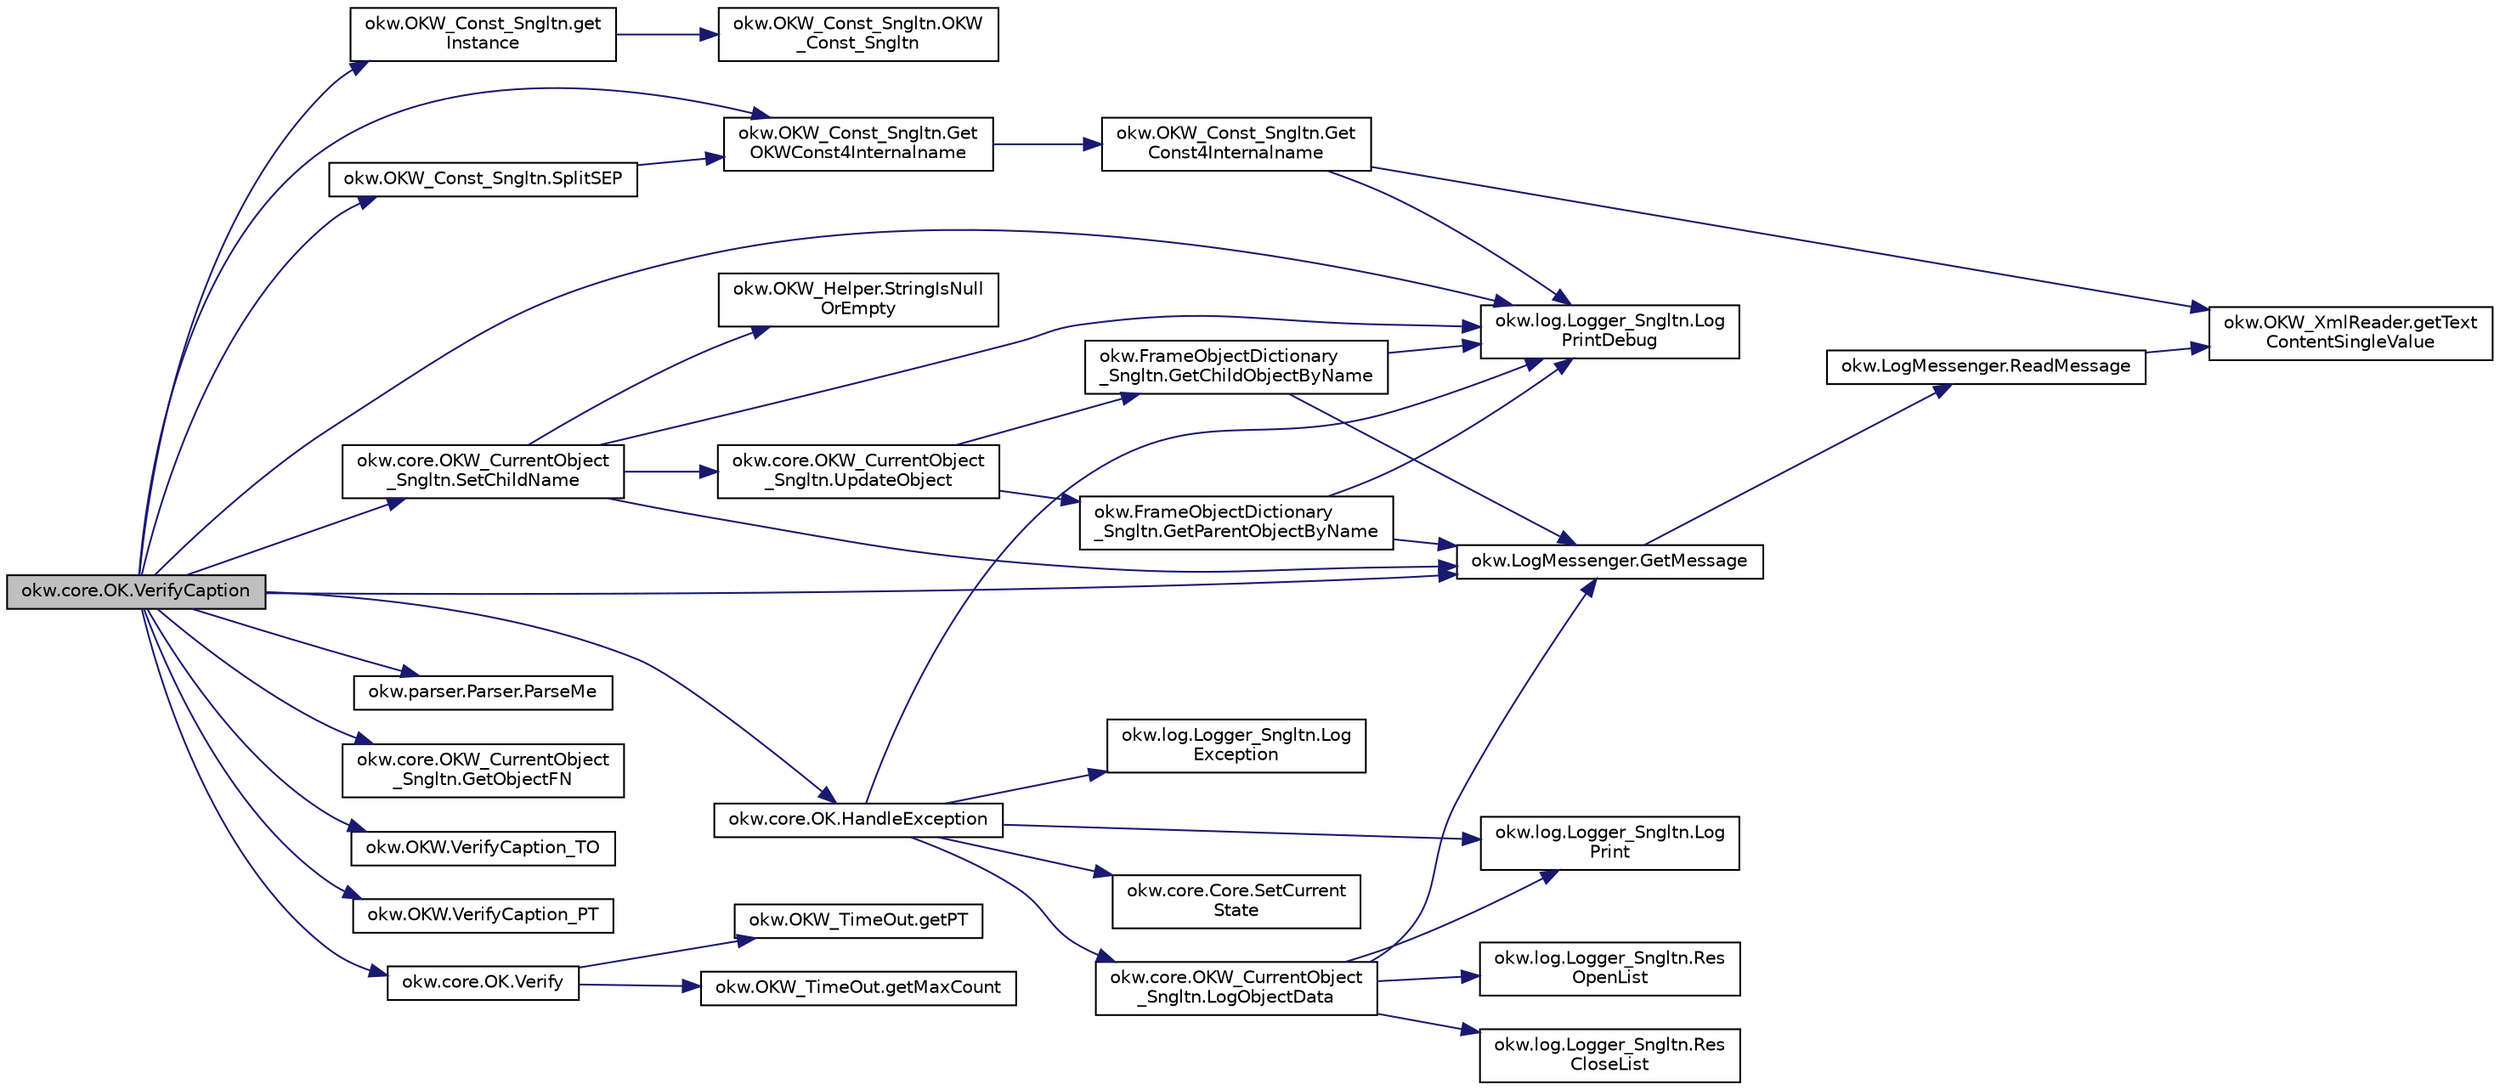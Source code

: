 digraph "okw.core.OK.VerifyCaption"
{
 // INTERACTIVE_SVG=YES
  edge [fontname="Helvetica",fontsize="10",labelfontname="Helvetica",labelfontsize="10"];
  node [fontname="Helvetica",fontsize="10",shape=record];
  rankdir="LR";
  Node854 [label="okw.core.OK.VerifyCaption",height=0.2,width=0.4,color="black", fillcolor="grey75", style="filled", fontcolor="black"];
  Node854 -> Node855 [color="midnightblue",fontsize="10",style="solid",fontname="Helvetica"];
  Node855 [label="okw.OKW_Const_Sngltn.get\lInstance",height=0.2,width=0.4,color="black", fillcolor="white", style="filled",URL="$classokw_1_1_o_k_w___const___sngltn.html#afdb8f095b58cbd870dbb8eb353e3b0bf",tooltip="Holt die einzige Instanz dieser Klasse. "];
  Node855 -> Node856 [color="midnightblue",fontsize="10",style="solid",fontname="Helvetica"];
  Node856 [label="okw.OKW_Const_Sngltn.OKW\l_Const_Sngltn",height=0.2,width=0.4,color="black", fillcolor="white", style="filled",URL="$classokw_1_1_o_k_w___const___sngltn.html#a8404c43fc549df30d37c369c7d6e89ae",tooltip="Privater Konstruktor ohne Parameter im Entwurfsmuster Singelton initialisiert die Klasse OKW_Const..."];
  Node854 -> Node857 [color="midnightblue",fontsize="10",style="solid",fontname="Helvetica"];
  Node857 [label="okw.OKW_Const_Sngltn.Get\lOKWConst4Internalname",height=0.2,width=0.4,color="black", fillcolor="white", style="filled",URL="$classokw_1_1_o_k_w___const___sngltn.html#a02c05c79f7ea6e862a81a64ce23941fd",tooltip="Methode ermittelt für Internalname und der aktuell eingestellten Sprache den Wert für OKWConst..."];
  Node857 -> Node858 [color="midnightblue",fontsize="10",style="solid",fontname="Helvetica"];
  Node858 [label="okw.OKW_Const_Sngltn.Get\lConst4Internalname",height=0.2,width=0.4,color="black", fillcolor="white", style="filled",URL="$classokw_1_1_o_k_w___const___sngltn.html#a51cde06bf07e855ba4d69ff36b9a27f7",tooltip="Methode ermittelt für Internalname und der aktuell eingestellten Sprache den Wert für Const..."];
  Node858 -> Node859 [color="midnightblue",fontsize="10",style="solid",fontname="Helvetica"];
  Node859 [label="okw.log.Logger_Sngltn.Log\lPrintDebug",height=0.2,width=0.4,color="black", fillcolor="white", style="filled",URL="$classokw_1_1log_1_1_logger___sngltn.html#a313f97c79ba4662d9daaf7f537dd02f4",tooltip="Loggt eine Nachricht. "];
  Node858 -> Node860 [color="midnightblue",fontsize="10",style="solid",fontname="Helvetica"];
  Node860 [label="okw.OKW_XmlReader.getText\lContentSingleValue",height=0.2,width=0.4,color="black", fillcolor="white", style="filled",URL="$classokw_1_1_o_k_w___xml_reader.html#ab920b5335a2e1429c14cc5f8e79f39eb",tooltip="Lies den TextContent eines Tag. "];
  Node854 -> Node859 [color="midnightblue",fontsize="10",style="solid",fontname="Helvetica"];
  Node854 -> Node861 [color="midnightblue",fontsize="10",style="solid",fontname="Helvetica"];
  Node861 [label="okw.LogMessenger.GetMessage",height=0.2,width=0.4,color="black", fillcolor="white", style="filled",URL="$classokw_1_1_log_messenger.html#af225d1f037d47b3b085175c09d78bdd2",tooltip="Holt die Log-Meldung für MethodeNmae/Textkey ohne weitere Parameter. "];
  Node861 -> Node862 [color="midnightblue",fontsize="10",style="solid",fontname="Helvetica"];
  Node862 [label="okw.LogMessenger.ReadMessage",height=0.2,width=0.4,color="black", fillcolor="white", style="filled",URL="$classokw_1_1_log_messenger.html#a530cd6ab82ec82a04206a2e976ec06e3",tooltip="Interne Kernfunktion holt die Log-Meldung mit Platzhaltern aus der XML-Datei. "];
  Node862 -> Node860 [color="midnightblue",fontsize="10",style="solid",fontname="Helvetica"];
  Node854 -> Node863 [color="midnightblue",fontsize="10",style="solid",fontname="Helvetica"];
  Node863 [label="okw.OKW_Const_Sngltn.SplitSEP",height=0.2,width=0.4,color="black", fillcolor="white", style="filled",URL="$classokw_1_1_o_k_w___const___sngltn.html#a3851ae4f27e2ae512749767b86b3fc13",tooltip="Methode trennt einen String und wandelt diesen in einen ListString um. "];
  Node863 -> Node857 [color="midnightblue",fontsize="10",style="solid",fontname="Helvetica"];
  Node854 -> Node864 [color="midnightblue",fontsize="10",style="solid",fontname="Helvetica"];
  Node864 [label="okw.parser.Parser.ParseMe",height=0.2,width=0.4,color="black", fillcolor="white", style="filled",URL="$classokw_1_1parser_1_1_parser.html#a46afb901847316c744413ce473ecada3",tooltip="Parst einen _List&lt string&gt, ersetzt die Parser-Schlüsslewörter durch Werte. "];
  Node854 -> Node865 [color="midnightblue",fontsize="10",style="solid",fontname="Helvetica"];
  Node865 [label="okw.core.OKW_CurrentObject\l_Sngltn.SetChildName",height=0.2,width=0.4,color="black", fillcolor="white", style="filled",URL="$classokw_1_1core_1_1_o_k_w___current_object___sngltn.html#aaf87c468ae2476e28fe8a4fb8f996277",tooltip="Setzt das Kindobjekt. "];
  Node865 -> Node859 [color="midnightblue",fontsize="10",style="solid",fontname="Helvetica"];
  Node865 -> Node861 [color="midnightblue",fontsize="10",style="solid",fontname="Helvetica"];
  Node865 -> Node866 [color="midnightblue",fontsize="10",style="solid",fontname="Helvetica"];
  Node866 [label="okw.OKW_Helper.StringIsNull\lOrEmpty",height=0.2,width=0.4,color="black", fillcolor="white", style="filled",URL="$classokw_1_1_o_k_w___helper.html#ac042a51d58d56ede78ecff1b082f72f3",tooltip="Prüft ob der gegeben String fpsStrin null oder leer (\"\") ist. "];
  Node865 -> Node867 [color="midnightblue",fontsize="10",style="solid",fontname="Helvetica"];
  Node867 [label="okw.core.OKW_CurrentObject\l_Sngltn.UpdateObject",height=0.2,width=0.4,color="black", fillcolor="white", style="filled",URL="$classokw_1_1core_1_1_o_k_w___current_object___sngltn.html#ae9a94a0fbfc07ca5f94e2acf44abee3a",tooltip="Methode aktualisert zwei Werte: "];
  Node867 -> Node868 [color="midnightblue",fontsize="10",style="solid",fontname="Helvetica"];
  Node868 [label="okw.FrameObjectDictionary\l_Sngltn.GetParentObjectByName",height=0.2,width=0.4,color="black", fillcolor="white", style="filled",URL="$classokw_1_1_frame_object_dictionary___sngltn.html#ad8f8fa2d1e817d6390238be819f0fc35",tooltip="Die Methode liefert das Frame-Object des gegebenen FN eines Fensterobjektes zurück. "];
  Node868 -> Node859 [color="midnightblue",fontsize="10",style="solid",fontname="Helvetica"];
  Node868 -> Node861 [color="midnightblue",fontsize="10",style="solid",fontname="Helvetica"];
  Node867 -> Node869 [color="midnightblue",fontsize="10",style="solid",fontname="Helvetica"];
  Node869 [label="okw.FrameObjectDictionary\l_Sngltn.GetChildObjectByName",height=0.2,width=0.4,color="black", fillcolor="white", style="filled",URL="$classokw_1_1_frame_object_dictionary___sngltn.html#ad6907b6c5e325dcb48932a56aefdbd38",tooltip="Die Methode liefert das Objekt des gegebenen Kindobjekttests zurück. "];
  Node869 -> Node859 [color="midnightblue",fontsize="10",style="solid",fontname="Helvetica"];
  Node869 -> Node861 [color="midnightblue",fontsize="10",style="solid",fontname="Helvetica"];
  Node854 -> Node870 [color="midnightblue",fontsize="10",style="solid",fontname="Helvetica"];
  Node870 [label="okw.core.OKW_CurrentObject\l_Sngltn.GetObjectFN",height=0.2,width=0.4,color="black", fillcolor="white", style="filled",URL="$classokw_1_1core_1_1_o_k_w___current_object___sngltn.html#a556e288e0c461d114206577d37296161",tooltip="Ermittelt den ObjektNamen des aktuellen Objektes. "];
  Node854 -> Node871 [color="midnightblue",fontsize="10",style="solid",fontname="Helvetica"];
  Node871 [label="okw.OKW.VerifyCaption_TO",height=0.2,width=0.4,color="black", fillcolor="white", style="filled",URL="$interfaceokw_1_1_o_k_w.html#a0b7f6f149265871217e825365d5c87a1",tooltip="TimeOut in [s] für das Schlüsselwort VerifyCaption. "];
  Node854 -> Node872 [color="midnightblue",fontsize="10",style="solid",fontname="Helvetica"];
  Node872 [label="okw.OKW.VerifyCaption_PT",height=0.2,width=0.4,color="black", fillcolor="white", style="filled",URL="$interfaceokw_1_1_o_k_w.html#a05a951f068a3d3535a8df1fd883781a5",tooltip="Polling Time in [ms] für das Schlüsselwort VerifyCaption. "];
  Node854 -> Node873 [color="midnightblue",fontsize="10",style="solid",fontname="Helvetica"];
  Node873 [label="okw.core.OK.Verify",height=0.2,width=0.4,color="black", fillcolor="white", style="filled",URL="$classokw_1_1core_1_1_o_k.html#ae4295782abd4bd5aeece130f0f12b71a"];
  Node873 -> Node874 [color="midnightblue",fontsize="10",style="solid",fontname="Helvetica"];
  Node874 [label="okw.OKW_TimeOut.getMaxCount",height=0.2,width=0.4,color="black", fillcolor="white", style="filled",URL="$classokw_1_1_o_k_w___time_out.html#adf7b9cc33db065c1f284bb5db2227b51",tooltip="Anzahl der berechnetten Zyklen. "];
  Node873 -> Node875 [color="midnightblue",fontsize="10",style="solid",fontname="Helvetica"];
  Node875 [label="okw.OKW_TimeOut.getPT",height=0.2,width=0.4,color="black", fillcolor="white", style="filled",URL="$classokw_1_1_o_k_w___time_out.html#ab7142e5e6adc82f308a70177c71ced2c",tooltip="Wartezeit zwischen zwei Pollings in [ms]. "];
  Node854 -> Node876 [color="midnightblue",fontsize="10",style="solid",fontname="Helvetica"];
  Node876 [label="okw.core.OK.HandleException",height=0.2,width=0.4,color="black", fillcolor="white", style="filled",URL="$classokw_1_1core_1_1_o_k.html#a1d020010a639b1aba44f93f4d046611d",tooltip="Zentrale Exception-Behandlung. "];
  Node876 -> Node877 [color="midnightblue",fontsize="10",style="solid",fontname="Helvetica"];
  Node877 [label="okw.log.Logger_Sngltn.Log\lPrint",height=0.2,width=0.4,color="black", fillcolor="white", style="filled",URL="$classokw_1_1log_1_1_logger___sngltn.html#a8ebceaddd6cc6963ddb8e08c72ea808c",tooltip="LogPrint Function: Prints the values of expressions to the results file. "];
  Node876 -> Node878 [color="midnightblue",fontsize="10",style="solid",fontname="Helvetica"];
  Node878 [label="okw.log.Logger_Sngltn.Log\lException",height=0.2,width=0.4,color="black", fillcolor="white", style="filled",URL="$classokw_1_1log_1_1_logger___sngltn.html#aa29d396a2b9df1ac57079d777c548181",tooltip="LogException Function: Logs a Script Exception to the results file. "];
  Node876 -> Node859 [color="midnightblue",fontsize="10",style="solid",fontname="Helvetica"];
  Node876 -> Node879 [color="midnightblue",fontsize="10",style="solid",fontname="Helvetica"];
  Node879 [label="okw.core.OKW_CurrentObject\l_Sngltn.LogObjectData",height=0.2,width=0.4,color="black", fillcolor="white", style="filled",URL="$classokw_1_1core_1_1_o_k_w___current_object___sngltn.html#a01b48f2c86a2f91909143ee9063dfd86",tooltip="Methode gibt alle wichtigen Informationen zum aktuellen Objekt aus. "];
  Node879 -> Node880 [color="midnightblue",fontsize="10",style="solid",fontname="Helvetica"];
  Node880 [label="okw.log.Logger_Sngltn.Res\lOpenList",height=0.2,width=0.4,color="black", fillcolor="white", style="filled",URL="$classokw_1_1log_1_1_logger___sngltn.html#ab4fc711bb4c754f251372ff3b14ab9c9",tooltip="Creates a new hierarchical level in the results file. "];
  Node879 -> Node877 [color="midnightblue",fontsize="10",style="solid",fontname="Helvetica"];
  Node879 -> Node861 [color="midnightblue",fontsize="10",style="solid",fontname="Helvetica"];
  Node879 -> Node881 [color="midnightblue",fontsize="10",style="solid",fontname="Helvetica"];
  Node881 [label="okw.log.Logger_Sngltn.Res\lCloseList",height=0.2,width=0.4,color="black", fillcolor="white", style="filled",URL="$classokw_1_1log_1_1_logger___sngltn.html#a9b54104f7e0b4c0a473877b19dfaed56",tooltip="Closes a hierarchical level in the results file that was opened with ResOpenList. ..."];
  Node876 -> Node882 [color="midnightblue",fontsize="10",style="solid",fontname="Helvetica"];
  Node882 [label="okw.core.Core.SetCurrent\lState",height=0.2,width=0.4,color="black", fillcolor="white", style="filled",URL="$classokw_1_1core_1_1_core.html#aafe6e3d88e810dabf350b37058d4af97",tooltip="Setter zum Setzen des aktuellen Zustandes. "];
}
